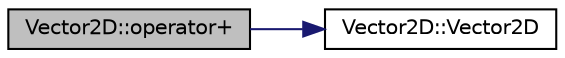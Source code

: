 digraph "Vector2D::operator+"
{
 // LATEX_PDF_SIZE
  edge [fontname="Helvetica",fontsize="10",labelfontname="Helvetica",labelfontsize="10"];
  node [fontname="Helvetica",fontsize="10",shape=record];
  rankdir="LR";
  Node1 [label="Vector2D::operator+",height=0.2,width=0.4,color="black", fillcolor="grey75", style="filled", fontcolor="black",tooltip=" "];
  Node1 -> Node2 [color="midnightblue",fontsize="10",style="solid",fontname="Helvetica"];
  Node2 [label="Vector2D::Vector2D",height=0.2,width=0.4,color="black", fillcolor="white", style="filled",URL="$class_vector2_d.html#a525e125aac4c844f04c52ddb0e75d594",tooltip=" "];
}
